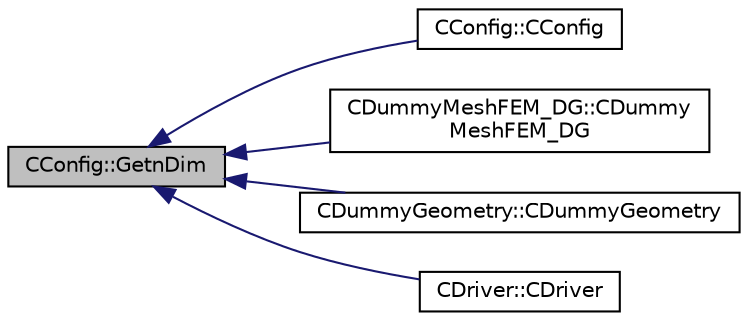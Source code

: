 digraph "CConfig::GetnDim"
{
  edge [fontname="Helvetica",fontsize="10",labelfontname="Helvetica",labelfontsize="10"];
  node [fontname="Helvetica",fontsize="10",shape=record];
  rankdir="LR";
  Node8407 [label="CConfig::GetnDim",height=0.2,width=0.4,color="black", fillcolor="grey75", style="filled", fontcolor="black"];
  Node8407 -> Node8408 [dir="back",color="midnightblue",fontsize="10",style="solid",fontname="Helvetica"];
  Node8408 [label="CConfig::CConfig",height=0.2,width=0.4,color="black", fillcolor="white", style="filled",URL="$class_c_config.html#a87816834fb6f57297b12f54e9810fb6a",tooltip="Constructor of the class which reads the input file and uses default options from another config..."];
  Node8407 -> Node8409 [dir="back",color="midnightblue",fontsize="10",style="solid",fontname="Helvetica"];
  Node8409 [label="CDummyMeshFEM_DG::CDummy\lMeshFEM_DG",height=0.2,width=0.4,color="black", fillcolor="white", style="filled",URL="$class_c_dummy_mesh_f_e_m___d_g.html#a292c0e183f7ee0db7badeccc4bd05ac4",tooltip="Constructor of the class. "];
  Node8407 -> Node8410 [dir="back",color="midnightblue",fontsize="10",style="solid",fontname="Helvetica"];
  Node8410 [label="CDummyGeometry::CDummyGeometry",height=0.2,width=0.4,color="black", fillcolor="white", style="filled",URL="$class_c_dummy_geometry.html#a4aa99e7c9145b9f4e3809a91f103606b",tooltip="Constructor of the class. "];
  Node8407 -> Node8411 [dir="back",color="midnightblue",fontsize="10",style="solid",fontname="Helvetica"];
  Node8411 [label="CDriver::CDriver",height=0.2,width=0.4,color="black", fillcolor="white", style="filled",URL="$class_c_driver.html#a3fca4a013a6efa9bbb38fe78a86b5f3d",tooltip="Constructor of the class. "];
}
